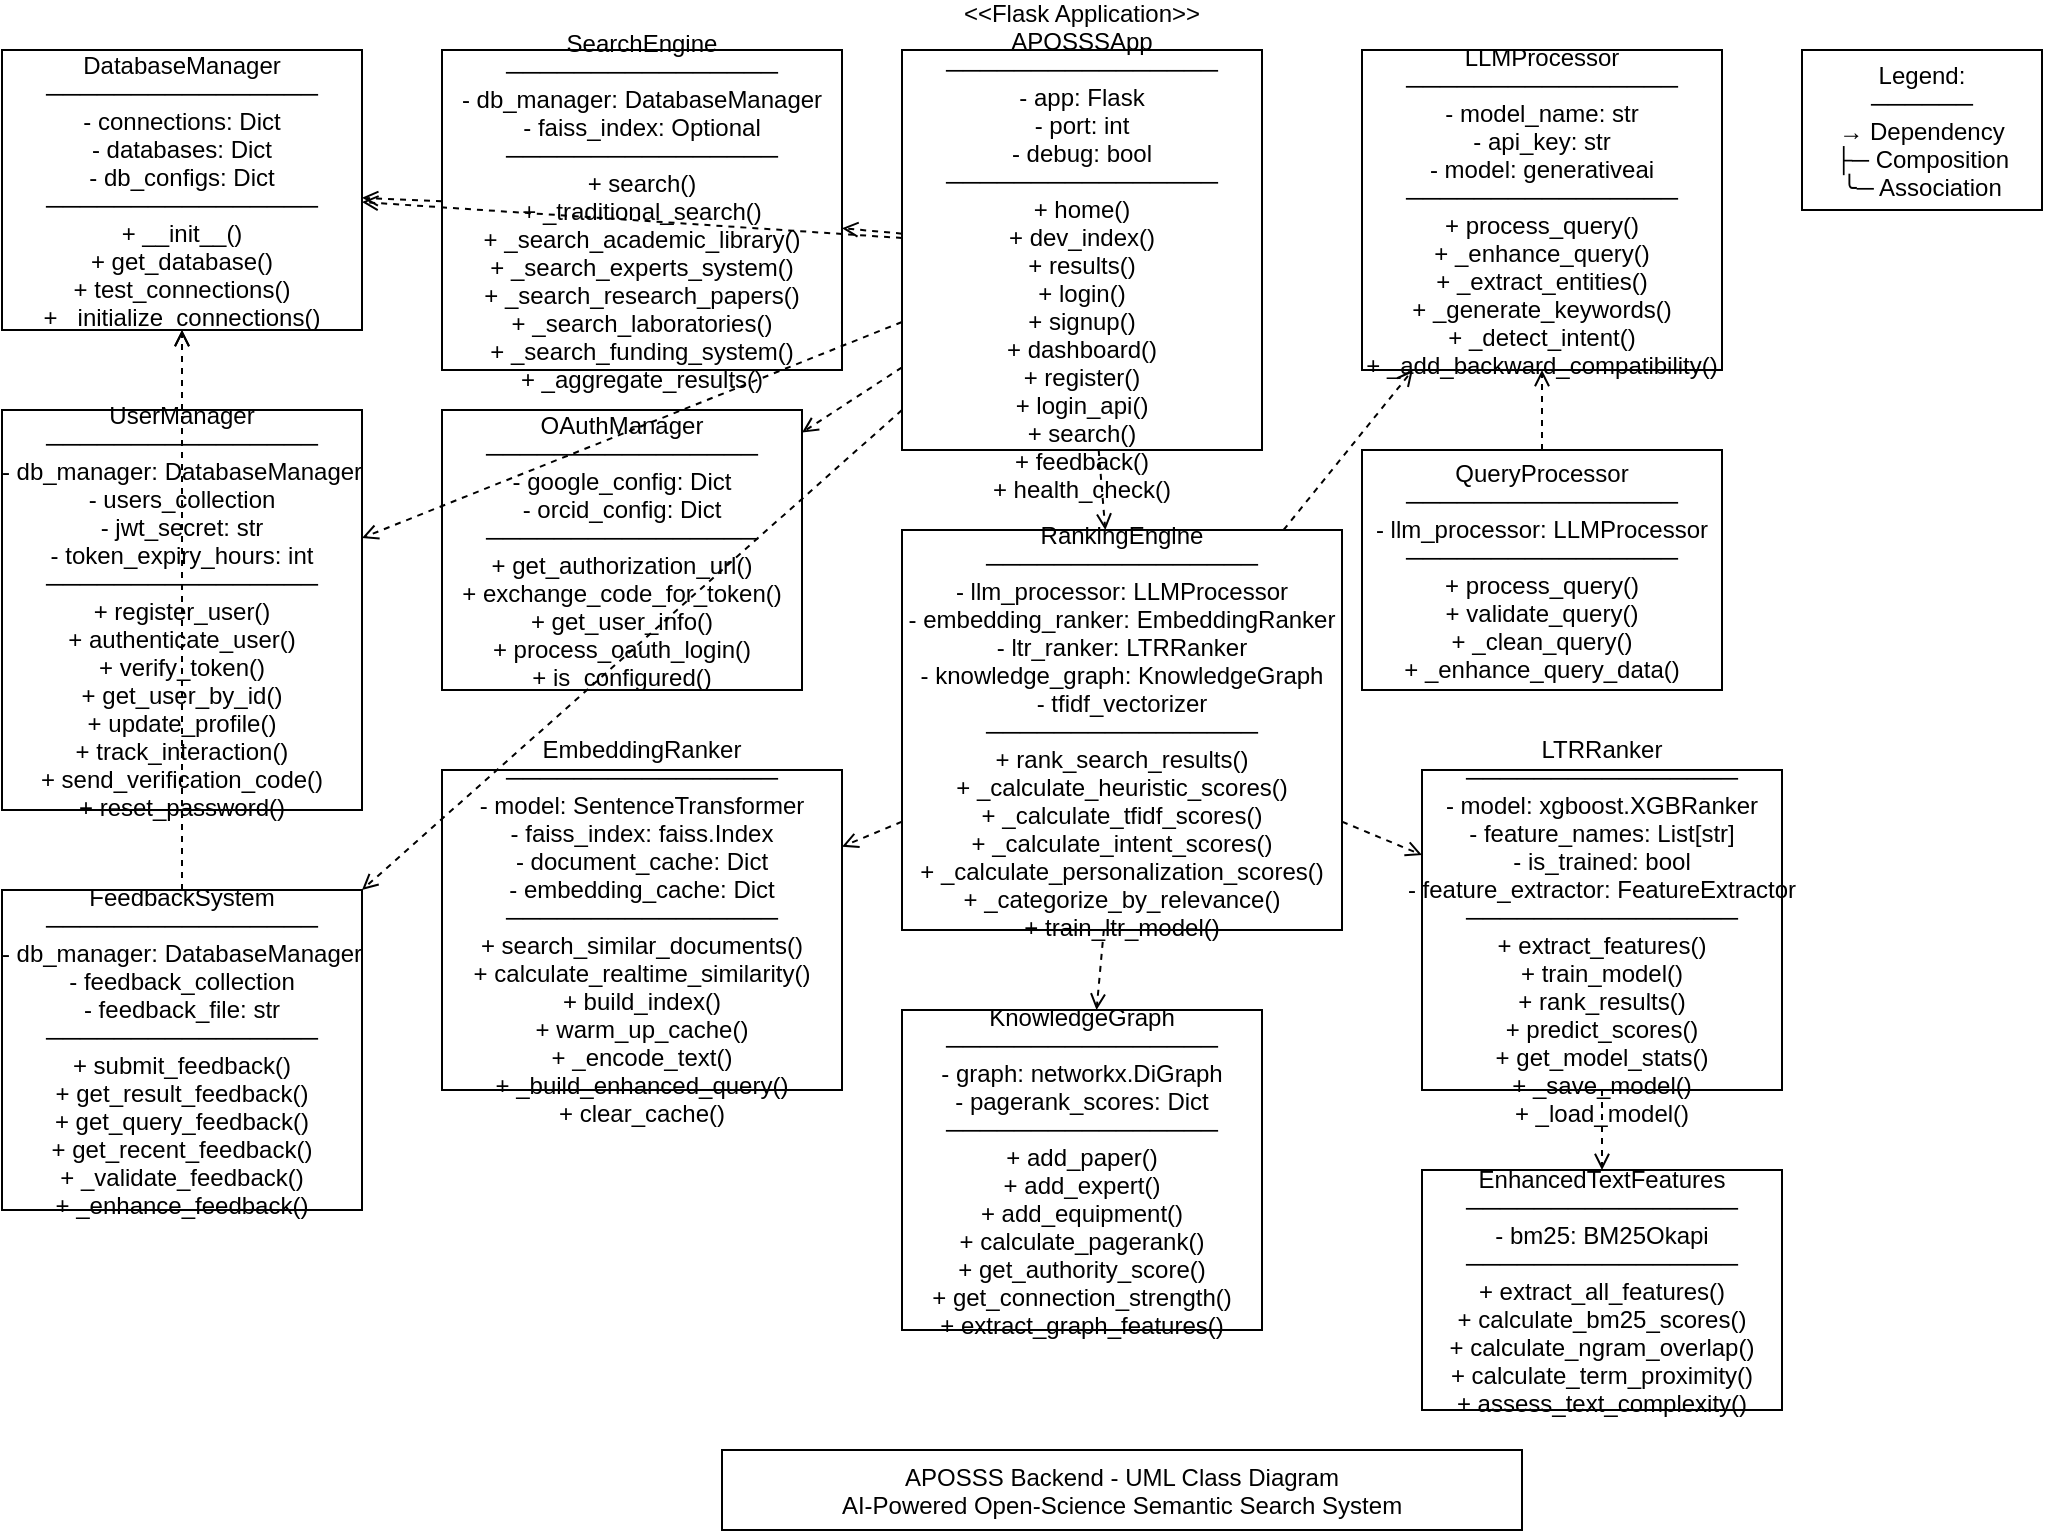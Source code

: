 <mxfile version="24.7.17">
  <diagram name="APOSSS Backend UML" id="backend-uml">
    <mxGraphModel dx="1422" dy="794" grid="1" gridSize="10" guides="1" tooltips="1" connect="1" arrows="1" fold="1" page="1" pageScale="1" pageWidth="1169" pageHeight="827" math="0" shadow="0">
      <root>
        <mxCell id="0" />
        <mxCell id="1" parent="0" />
        
        <!-- APOSSSApp - Main Flask Application -->
        <mxCell id="app" value="&lt;&lt;Flask Application&gt;&gt;&#xa;APOSSSApp&#xa;────────────────&#xa;- app: Flask&#xa;- port: int&#xa;- debug: bool&#xa;────────────────&#xa;+ home()&#xa;+ dev_index()&#xa;+ results()&#xa;+ login()&#xa;+ signup()&#xa;+ dashboard()&#xa;+ register()&#xa;+ login_api()&#xa;+ search()&#xa;+ feedback()&#xa;+ health_check()" vertex="1" parent="1">
          <mxGeometry x="490" y="40" width="180" height="200" as="geometry" />
        </mxCell>

        <!-- DatabaseManager -->
        <mxCell id="dbmgr" value="DatabaseManager&#xa;────────────────&#xa;- connections: Dict&#xa;- databases: Dict&#xa;- db_configs: Dict&#xa;────────────────&#xa;+ __init__()&#xa;+ get_database()&#xa;+ test_connections()&#xa;+ _initialize_connections()" vertex="1" parent="1">
          <mxGeometry x="40" y="40" width="180" height="140" as="geometry" />
        </mxCell>

        <!-- UserManager -->
        <mxCell id="usermgr" value="UserManager&#xa;────────────────&#xa;- db_manager: DatabaseManager&#xa;- users_collection&#xa;- jwt_secret: str&#xa;- token_expiry_hours: int&#xa;────────────────&#xa;+ register_user()&#xa;+ authenticate_user()&#xa;+ verify_token()&#xa;+ get_user_by_id()&#xa;+ update_profile()&#xa;+ track_interaction()&#xa;+ send_verification_code()&#xa;+ reset_password()" vertex="1" parent="1">
          <mxGeometry x="40" y="220" width="180" height="200" as="geometry" />
        </mxCell>

        <!-- OAuthManager -->
        <mxCell id="oauth" value="OAuthManager&#xa;────────────────&#xa;- google_config: Dict&#xa;- orcid_config: Dict&#xa;────────────────&#xa;+ get_authorization_url()&#xa;+ exchange_code_for_token()&#xa;+ get_user_info()&#xa;+ process_oauth_login()&#xa;+ is_configured()" vertex="1" parent="1">
          <mxGeometry x="260" y="220" width="180" height="140" as="geometry" />
        </mxCell>

        <!-- LLMProcessor -->
        <mxCell id="llm" value="LLMProcessor&#xa;────────────────&#xa;- model_name: str&#xa;- api_key: str&#xa;- model: generativeai&#xa;────────────────&#xa;+ process_query()&#xa;+ _enhance_query()&#xa;+ _extract_entities()&#xa;+ _generate_keywords()&#xa;+ _detect_intent()&#xa;+ _add_backward_compatibility()" vertex="1" parent="1">
          <mxGeometry x="720" y="40" width="180" height="160" as="geometry" />
        </mxCell>

        <!-- QueryProcessor -->
        <mxCell id="queryproc" value="QueryProcessor&#xa;────────────────&#xa;- llm_processor: LLMProcessor&#xa;────────────────&#xa;+ process_query()&#xa;+ validate_query()&#xa;+ _clean_query()&#xa;+ _enhance_query_data()" vertex="1" parent="1">
          <mxGeometry x="720" y="240" width="180" height="120" as="geometry" />
        </mxCell>

        <!-- SearchEngine -->
        <mxCell id="search" value="SearchEngine&#xa;────────────────&#xa;- db_manager: DatabaseManager&#xa;- faiss_index: Optional&#xa;────────────────&#xa;+ search()&#xa;+ _traditional_search()&#xa;+ _search_academic_library()&#xa;+ _search_experts_system()&#xa;+ _search_research_papers()&#xa;+ _search_laboratories()&#xa;+ _search_funding_system()&#xa;+ _aggregate_results()" vertex="1" parent="1">
          <mxGeometry x="260" y="40" width="200" height="160" as="geometry" />
        </mxCell>

        <!-- RankingEngine -->
        <mxCell id="ranking" value="RankingEngine&#xa;────────────────&#xa;- llm_processor: LLMProcessor&#xa;- embedding_ranker: EmbeddingRanker&#xa;- ltr_ranker: LTRRanker&#xa;- knowledge_graph: KnowledgeGraph&#xa;- tfidf_vectorizer&#xa;────────────────&#xa;+ rank_search_results()&#xa;+ _calculate_heuristic_scores()&#xa;+ _calculate_tfidf_scores()&#xa;+ _calculate_intent_scores()&#xa;+ _calculate_personalization_scores()&#xa;+ _categorize_by_relevance()&#xa;+ train_ltr_model()" vertex="1" parent="1">
          <mxGeometry x="490" y="280" width="220" height="200" as="geometry" />
        </mxCell>

        <!-- LTRRanker -->
        <mxCell id="ltr" value="LTRRanker&#xa;────────────────&#xa;- model: xgboost.XGBRanker&#xa;- feature_names: List[str]&#xa;- is_trained: bool&#xa;- feature_extractor: FeatureExtractor&#xa;────────────────&#xa;+ extract_features()&#xa;+ train_model()&#xa;+ rank_results()&#xa;+ predict_scores()&#xa;+ get_model_stats()&#xa;+ _save_model()&#xa;+ _load_model()" vertex="1" parent="1">
          <mxGeometry x="750" y="400" width="180" height="160" as="geometry" />
        </mxCell>

        <!-- EmbeddingRanker -->
        <mxCell id="embedding" value="EmbeddingRanker&#xa;────────────────&#xa;- model: SentenceTransformer&#xa;- faiss_index: faiss.Index&#xa;- document_cache: Dict&#xa;- embedding_cache: Dict&#xa;────────────────&#xa;+ search_similar_documents()&#xa;+ calculate_realtime_similarity()&#xa;+ build_index()&#xa;+ warm_up_cache()&#xa;+ _encode_text()&#xa;+ _build_enhanced_query()&#xa;+ clear_cache()" vertex="1" parent="1">
          <mxGeometry x="260" y="400" width="200" height="160" as="geometry" />
        </mxCell>

        <!-- KnowledgeGraph -->
        <mxCell id="knowledge" value="KnowledgeGraph&#xa;────────────────&#xa;- graph: networkx.DiGraph&#xa;- pagerank_scores: Dict&#xa;────────────────&#xa;+ add_paper()&#xa;+ add_expert()&#xa;+ add_equipment()&#xa;+ calculate_pagerank()&#xa;+ get_authority_score()&#xa;+ get_connection_strength()&#xa;+ extract_graph_features()" vertex="1" parent="1">
          <mxGeometry x="490" y="520" width="180" height="160" as="geometry" />
        </mxCell>

        <!-- FeedbackSystem -->
        <mxCell id="feedback" value="FeedbackSystem&#xa;────────────────&#xa;- db_manager: DatabaseManager&#xa;- feedback_collection&#xa;- feedback_file: str&#xa;────────────────&#xa;+ submit_feedback()&#xa;+ get_result_feedback()&#xa;+ get_query_feedback()&#xa;+ get_recent_feedback()&#xa;+ _validate_feedback()&#xa;+ _enhance_feedback()" vertex="1" parent="1">
          <mxGeometry x="40" y="460" width="180" height="160" as="geometry" />
        </mxCell>

        <!-- EnhancedTextFeatures -->
        <mxCell id="textfeatures" value="EnhancedTextFeatures&#xa;────────────────&#xa;- bm25: BM25Okapi&#xa;────────────────&#xa;+ extract_all_features()&#xa;+ calculate_bm25_scores()&#xa;+ calculate_ngram_overlap()&#xa;+ calculate_term_proximity()&#xa;+ assess_text_complexity()" vertex="1" parent="1">
          <mxGeometry x="750" y="600" width="180" height="120" as="geometry" />
        </mxCell>

        <!-- Relationships -->
        <!-- APOSSSApp dependencies -->
        <mxCell id="app-db" value="" style="endArrow=open;endFill=0;dashed=1;" edge="1" parent="1" source="app" target="dbmgr">
          <mxGeometry relative="1" as="geometry" />
        </mxCell>
        <mxCell id="app-user" value="" style="endArrow=open;endFill=0;dashed=1;" edge="1" parent="1" source="app" target="usermgr">
          <mxGeometry relative="1" as="geometry" />
        </mxCell>
        <mxCell id="app-oauth" value="" style="endArrow=open;endFill=0;dashed=1;" edge="1" parent="1" source="app" target="oauth">
          <mxGeometry relative="1" as="geometry" />
        </mxCell>
        <mxCell id="app-search" value="" style="endArrow=open;endFill=0;dashed=1;" edge="1" parent="1" source="app" target="search">
          <mxGeometry relative="1" as="geometry" />
        </mxCell>
        <mxCell id="app-ranking" value="" style="endArrow=open;endFill=0;dashed=1;" edge="1" parent="1" source="app" target="ranking">
          <mxGeometry relative="1" as="geometry" />
        </mxCell>
        <mxCell id="app-feedback" value="" style="endArrow=open;endFill=0;dashed=1;" edge="1" parent="1" source="app" target="feedback">
          <mxGeometry relative="1" as="geometry" />
        </mxCell>

        <!-- UserManager dependencies -->
        <mxCell id="user-db" value="" style="endArrow=open;endFill=0;dashed=1;" edge="1" parent="1" source="usermgr" target="dbmgr">
          <mxGeometry relative="1" as="geometry" />
        </mxCell>

        <!-- QueryProcessor dependencies -->
        <mxCell id="query-llm" value="" style="endArrow=open;endFill=0;dashed=1;" edge="1" parent="1" source="queryproc" target="llm">
          <mxGeometry relative="1" as="geometry" />
        </mxCell>

        <!-- SearchEngine dependencies -->
        <mxCell id="search-db" value="" style="endArrow=open;endFill=0;dashed=1;" edge="1" parent="1" source="search" target="dbmgr">
          <mxGeometry relative="1" as="geometry" />
        </mxCell>

        <!-- RankingEngine dependencies -->
        <mxCell id="ranking-llm" value="" style="endArrow=open;endFill=0;dashed=1;" edge="1" parent="1" source="ranking" target="llm">
          <mxGeometry relative="1" as="geometry" />
        </mxCell>
        <mxCell id="ranking-embedding" value="" style="endArrow=open;endFill=0;dashed=1;" edge="1" parent="1" source="ranking" target="embedding">
          <mxGeometry relative="1" as="geometry" />
        </mxCell>
        <mxCell id="ranking-ltr" value="" style="endArrow=open;endFill=0;dashed=1;" edge="1" parent="1" source="ranking" target="ltr">
          <mxGeometry relative="1" as="geometry" />
        </mxCell>
        <mxCell id="ranking-knowledge" value="" style="endArrow=open;endFill=0;dashed=1;" edge="1" parent="1" source="ranking" target="knowledge">
          <mxGeometry relative="1" as="geometry" />
        </mxCell>

        <!-- LTRRanker dependencies -->
        <mxCell id="ltr-text" value="" style="endArrow=open;endFill=0;dashed=1;" edge="1" parent="1" source="ltr" target="textfeatures">
          <mxGeometry relative="1" as="geometry" />
        </mxCell>

        <!-- FeedbackSystem dependencies -->
        <mxCell id="feedback-db" value="" style="endArrow=open;endFill=0;dashed=1;" edge="1" parent="1" source="feedback" target="dbmgr">
          <mxGeometry relative="1" as="geometry" />
        </mxCell>

        <!-- Legend -->
        <mxCell id="legend" value="Legend:&#xa;──────&#xa;→ Dependency&#xa;├─ Composition&#xa;╰─ Association" vertex="1" parent="1">
          <mxGeometry x="940" y="40" width="120" height="80" as="geometry" />
        </mxCell>

        <!-- Title -->
        <mxCell id="title" value="APOSSS Backend - UML Class Diagram&#xa;AI-Powered Open-Science Semantic Search System" vertex="1" parent="1">
          <mxGeometry x="400" y="740" width="400" height="40" as="geometry" />
        </mxCell>
        
      </root>
    </mxGraphModel>
  </diagram>
</mxfile> 